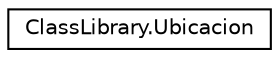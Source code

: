 digraph "Graphical Class Hierarchy"
{
 // INTERACTIVE_SVG=YES
 // LATEX_PDF_SIZE
  edge [fontname="Helvetica",fontsize="10",labelfontname="Helvetica",labelfontsize="10"];
  node [fontname="Helvetica",fontsize="10",shape=record];
  rankdir="LR";
  Node0 [label="ClassLibrary.Ubicacion",height=0.2,width=0.4,color="black", fillcolor="white", style="filled",URL="$classClassLibrary_1_1Ubicacion.html",tooltip="Patrones y principios utilizados en esta clase: ISP ya que segmenta las operaciones de la interface e..."];
}
